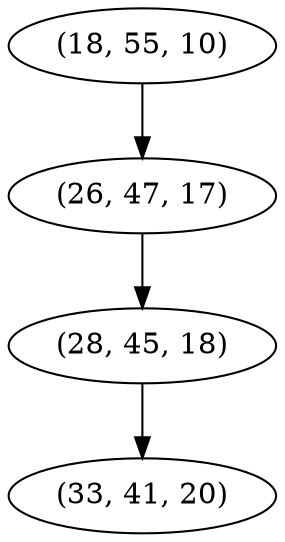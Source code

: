 digraph tree {
    "(18, 55, 10)";
    "(26, 47, 17)";
    "(28, 45, 18)";
    "(33, 41, 20)";
    "(18, 55, 10)" -> "(26, 47, 17)";
    "(26, 47, 17)" -> "(28, 45, 18)";
    "(28, 45, 18)" -> "(33, 41, 20)";
}
